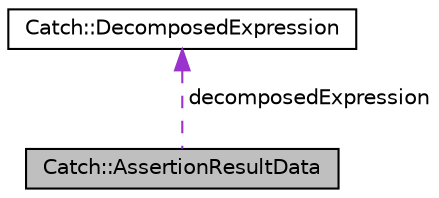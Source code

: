 digraph "Catch::AssertionResultData"
{
  edge [fontname="Helvetica",fontsize="10",labelfontname="Helvetica",labelfontsize="10"];
  node [fontname="Helvetica",fontsize="10",shape=record];
  Node1 [label="Catch::AssertionResultData",height=0.2,width=0.4,color="black", fillcolor="grey75", style="filled", fontcolor="black"];
  Node2 -> Node1 [dir="back",color="darkorchid3",fontsize="10",style="dashed",label=" decomposedExpression" ,fontname="Helvetica"];
  Node2 [label="Catch::DecomposedExpression",height=0.2,width=0.4,color="black", fillcolor="white", style="filled",URL="$struct_catch_1_1_decomposed_expression.html"];
}
